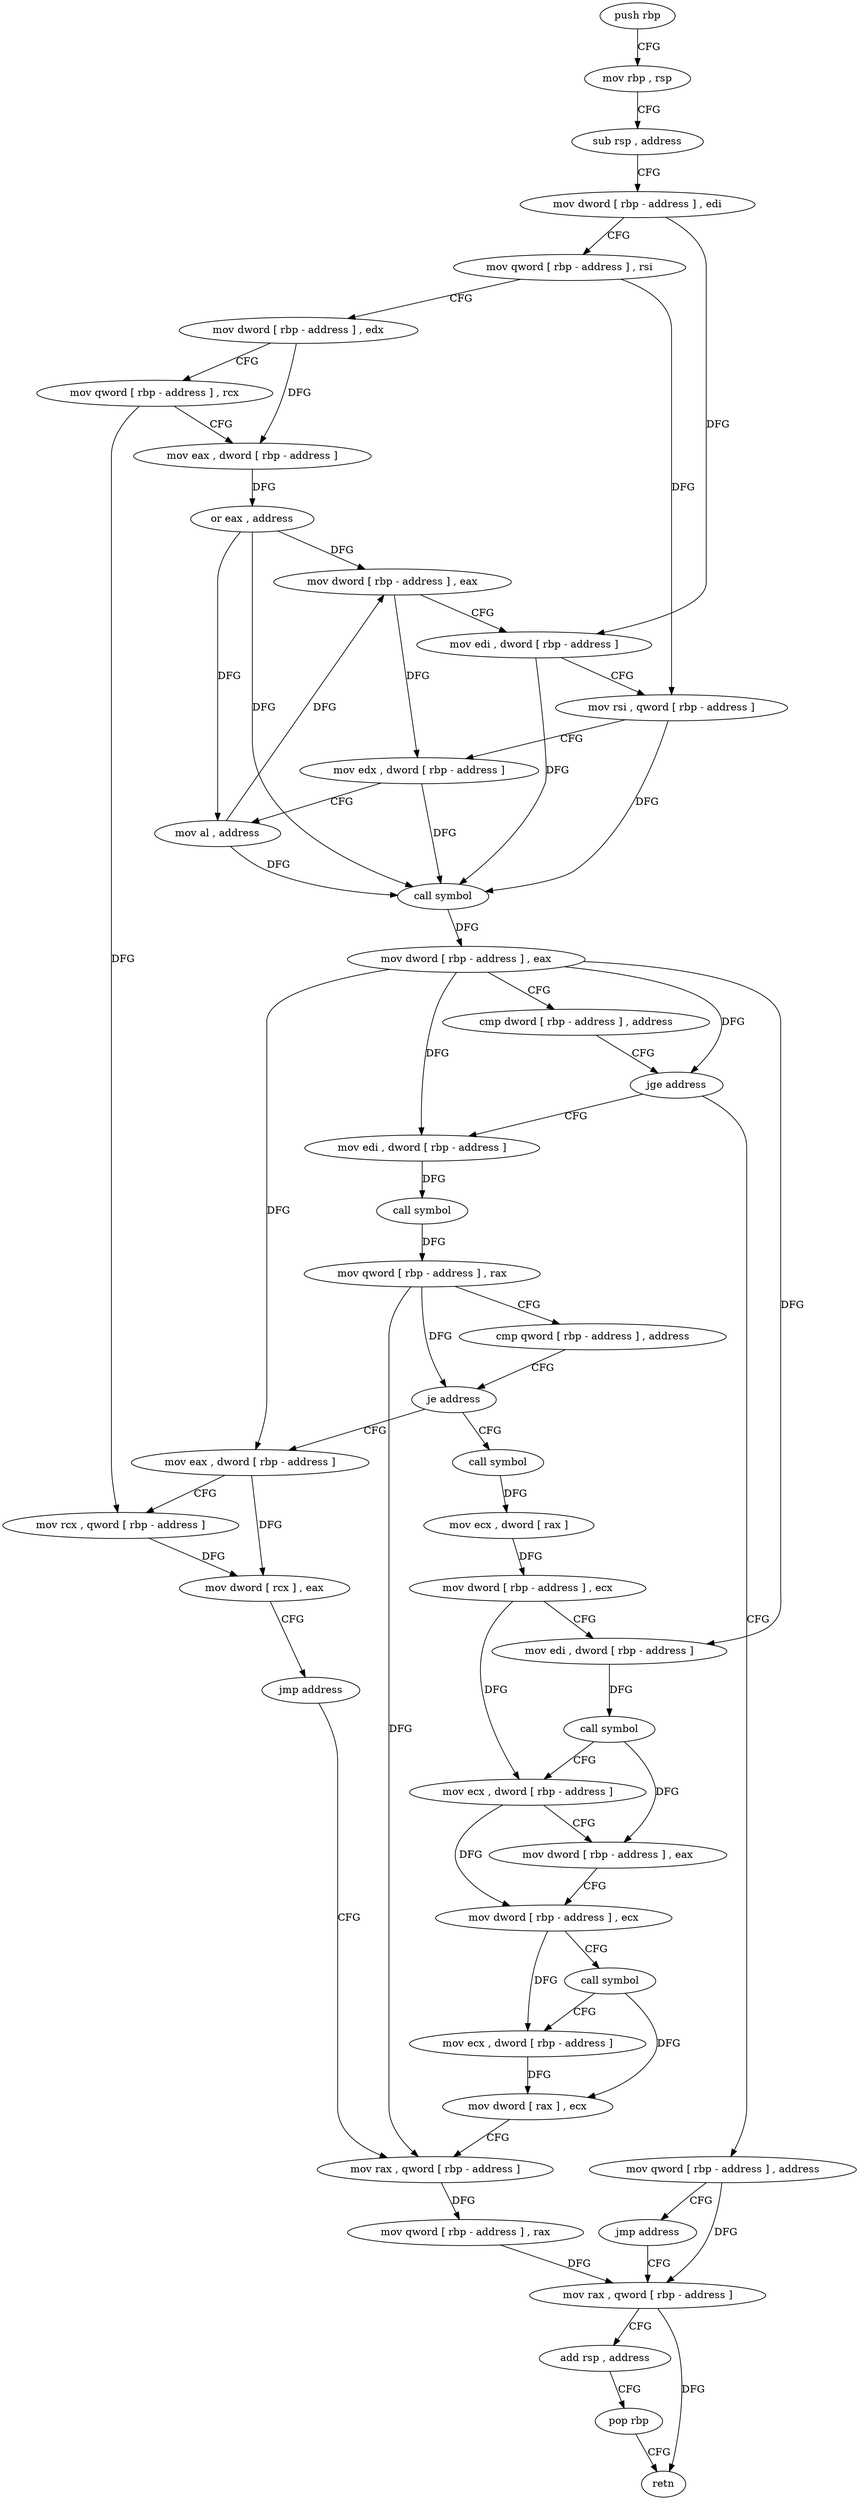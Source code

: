 digraph "func" {
"4240976" [label = "push rbp" ]
"4240977" [label = "mov rbp , rsp" ]
"4240980" [label = "sub rsp , address" ]
"4240984" [label = "mov dword [ rbp - address ] , edi" ]
"4240987" [label = "mov qword [ rbp - address ] , rsi" ]
"4240991" [label = "mov dword [ rbp - address ] , edx" ]
"4240994" [label = "mov qword [ rbp - address ] , rcx" ]
"4240998" [label = "mov eax , dword [ rbp - address ]" ]
"4241001" [label = "or eax , address" ]
"4241006" [label = "mov dword [ rbp - address ] , eax" ]
"4241009" [label = "mov edi , dword [ rbp - address ]" ]
"4241012" [label = "mov rsi , qword [ rbp - address ]" ]
"4241016" [label = "mov edx , dword [ rbp - address ]" ]
"4241019" [label = "mov al , address" ]
"4241021" [label = "call symbol" ]
"4241026" [label = "mov dword [ rbp - address ] , eax" ]
"4241029" [label = "cmp dword [ rbp - address ] , address" ]
"4241033" [label = "jge address" ]
"4241052" [label = "mov edi , dword [ rbp - address ]" ]
"4241039" [label = "mov qword [ rbp - address ] , address" ]
"4241055" [label = "call symbol" ]
"4241060" [label = "mov qword [ rbp - address ] , rax" ]
"4241064" [label = "cmp qword [ rbp - address ] , address" ]
"4241069" [label = "je address" ]
"4241089" [label = "call symbol" ]
"4241075" [label = "mov eax , dword [ rbp - address ]" ]
"4241047" [label = "jmp address" ]
"4241134" [label = "mov rax , qword [ rbp - address ]" ]
"4241094" [label = "mov ecx , dword [ rax ]" ]
"4241096" [label = "mov dword [ rbp - address ] , ecx" ]
"4241099" [label = "mov edi , dword [ rbp - address ]" ]
"4241102" [label = "call symbol" ]
"4241107" [label = "mov ecx , dword [ rbp - address ]" ]
"4241110" [label = "mov dword [ rbp - address ] , eax" ]
"4241113" [label = "mov dword [ rbp - address ] , ecx" ]
"4241116" [label = "call symbol" ]
"4241121" [label = "mov ecx , dword [ rbp - address ]" ]
"4241124" [label = "mov dword [ rax ] , ecx" ]
"4241126" [label = "mov rax , qword [ rbp - address ]" ]
"4241078" [label = "mov rcx , qword [ rbp - address ]" ]
"4241082" [label = "mov dword [ rcx ] , eax" ]
"4241084" [label = "jmp address" ]
"4241138" [label = "add rsp , address" ]
"4241142" [label = "pop rbp" ]
"4241143" [label = "retn" ]
"4241130" [label = "mov qword [ rbp - address ] , rax" ]
"4240976" -> "4240977" [ label = "CFG" ]
"4240977" -> "4240980" [ label = "CFG" ]
"4240980" -> "4240984" [ label = "CFG" ]
"4240984" -> "4240987" [ label = "CFG" ]
"4240984" -> "4241009" [ label = "DFG" ]
"4240987" -> "4240991" [ label = "CFG" ]
"4240987" -> "4241012" [ label = "DFG" ]
"4240991" -> "4240994" [ label = "CFG" ]
"4240991" -> "4240998" [ label = "DFG" ]
"4240994" -> "4240998" [ label = "CFG" ]
"4240994" -> "4241078" [ label = "DFG" ]
"4240998" -> "4241001" [ label = "DFG" ]
"4241001" -> "4241006" [ label = "DFG" ]
"4241001" -> "4241019" [ label = "DFG" ]
"4241001" -> "4241021" [ label = "DFG" ]
"4241006" -> "4241009" [ label = "CFG" ]
"4241006" -> "4241016" [ label = "DFG" ]
"4241009" -> "4241012" [ label = "CFG" ]
"4241009" -> "4241021" [ label = "DFG" ]
"4241012" -> "4241016" [ label = "CFG" ]
"4241012" -> "4241021" [ label = "DFG" ]
"4241016" -> "4241019" [ label = "CFG" ]
"4241016" -> "4241021" [ label = "DFG" ]
"4241019" -> "4241021" [ label = "DFG" ]
"4241019" -> "4241006" [ label = "DFG" ]
"4241021" -> "4241026" [ label = "DFG" ]
"4241026" -> "4241029" [ label = "CFG" ]
"4241026" -> "4241033" [ label = "DFG" ]
"4241026" -> "4241052" [ label = "DFG" ]
"4241026" -> "4241099" [ label = "DFG" ]
"4241026" -> "4241075" [ label = "DFG" ]
"4241029" -> "4241033" [ label = "CFG" ]
"4241033" -> "4241052" [ label = "CFG" ]
"4241033" -> "4241039" [ label = "CFG" ]
"4241052" -> "4241055" [ label = "DFG" ]
"4241039" -> "4241047" [ label = "CFG" ]
"4241039" -> "4241134" [ label = "DFG" ]
"4241055" -> "4241060" [ label = "DFG" ]
"4241060" -> "4241064" [ label = "CFG" ]
"4241060" -> "4241069" [ label = "DFG" ]
"4241060" -> "4241126" [ label = "DFG" ]
"4241064" -> "4241069" [ label = "CFG" ]
"4241069" -> "4241089" [ label = "CFG" ]
"4241069" -> "4241075" [ label = "CFG" ]
"4241089" -> "4241094" [ label = "DFG" ]
"4241075" -> "4241078" [ label = "CFG" ]
"4241075" -> "4241082" [ label = "DFG" ]
"4241047" -> "4241134" [ label = "CFG" ]
"4241134" -> "4241138" [ label = "CFG" ]
"4241134" -> "4241143" [ label = "DFG" ]
"4241094" -> "4241096" [ label = "DFG" ]
"4241096" -> "4241099" [ label = "CFG" ]
"4241096" -> "4241107" [ label = "DFG" ]
"4241099" -> "4241102" [ label = "DFG" ]
"4241102" -> "4241107" [ label = "CFG" ]
"4241102" -> "4241110" [ label = "DFG" ]
"4241107" -> "4241110" [ label = "CFG" ]
"4241107" -> "4241113" [ label = "DFG" ]
"4241110" -> "4241113" [ label = "CFG" ]
"4241113" -> "4241116" [ label = "CFG" ]
"4241113" -> "4241121" [ label = "DFG" ]
"4241116" -> "4241121" [ label = "CFG" ]
"4241116" -> "4241124" [ label = "DFG" ]
"4241121" -> "4241124" [ label = "DFG" ]
"4241124" -> "4241126" [ label = "CFG" ]
"4241126" -> "4241130" [ label = "DFG" ]
"4241078" -> "4241082" [ label = "DFG" ]
"4241082" -> "4241084" [ label = "CFG" ]
"4241084" -> "4241126" [ label = "CFG" ]
"4241138" -> "4241142" [ label = "CFG" ]
"4241142" -> "4241143" [ label = "CFG" ]
"4241130" -> "4241134" [ label = "DFG" ]
}
